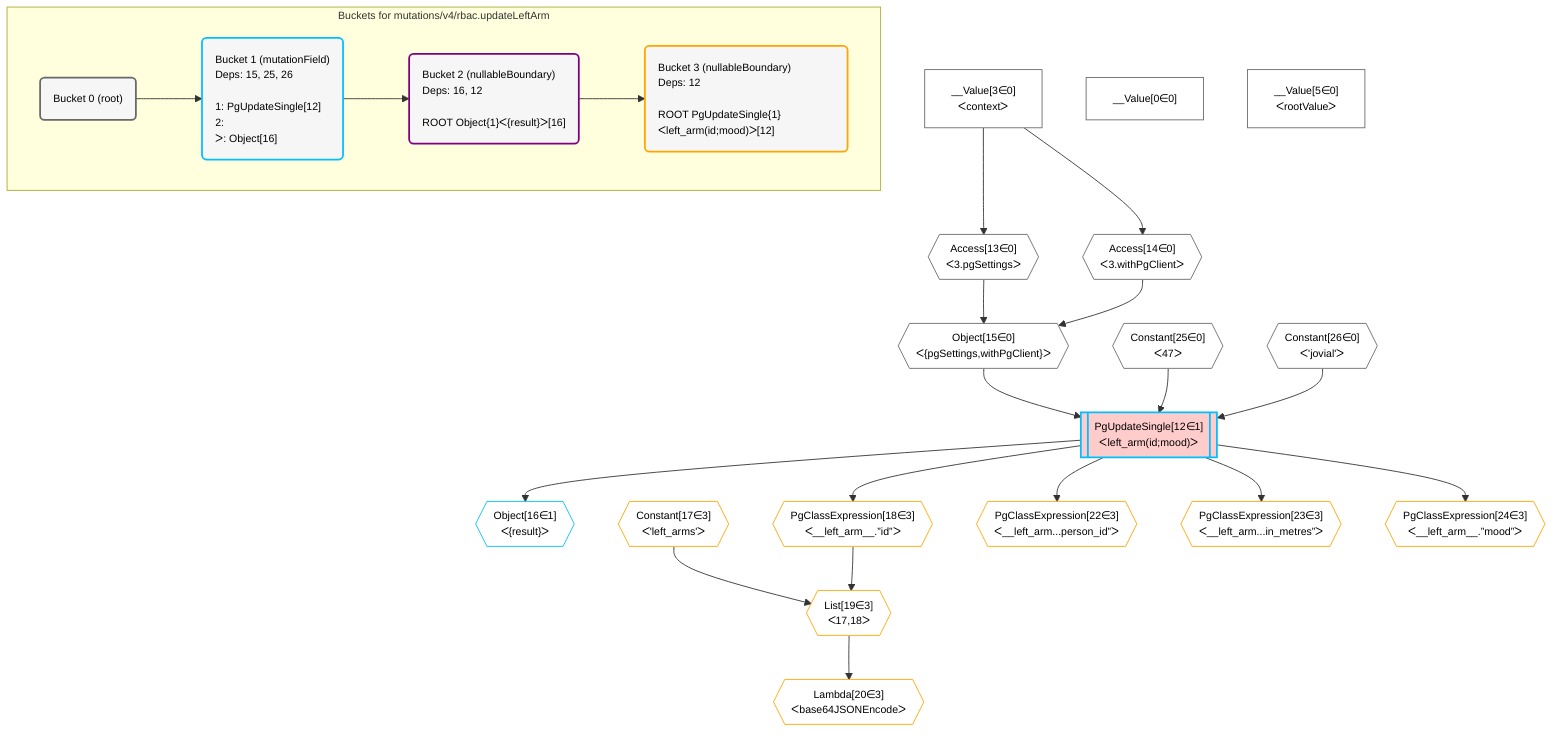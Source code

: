 %%{init: {'themeVariables': { 'fontSize': '12px'}}}%%
graph TD
    classDef path fill:#eee,stroke:#000,color:#000
    classDef plan fill:#fff,stroke-width:1px,color:#000
    classDef itemplan fill:#fff,stroke-width:2px,color:#000
    classDef unbatchedplan fill:#dff,stroke-width:1px,color:#000
    classDef sideeffectplan fill:#fcc,stroke-width:2px,color:#000
    classDef bucket fill:#f6f6f6,color:#000,stroke-width:2px,text-align:left


    %% plan dependencies
    Object15{{"Object[15∈0]<br />ᐸ{pgSettings,withPgClient}ᐳ"}}:::plan
    Access13{{"Access[13∈0]<br />ᐸ3.pgSettingsᐳ"}}:::plan
    Access14{{"Access[14∈0]<br />ᐸ3.withPgClientᐳ"}}:::plan
    Access13 & Access14 --> Object15
    __Value3["__Value[3∈0]<br />ᐸcontextᐳ"]:::plan
    __Value3 --> Access13
    __Value3 --> Access14
    __Value0["__Value[0∈0]"]:::plan
    __Value5["__Value[5∈0]<br />ᐸrootValueᐳ"]:::plan
    Constant25{{"Constant[25∈0]<br />ᐸ47ᐳ"}}:::plan
    Constant26{{"Constant[26∈0]<br />ᐸ'jovial'ᐳ"}}:::plan
    PgUpdateSingle12[["PgUpdateSingle[12∈1]<br />ᐸleft_arm(id;mood)ᐳ"]]:::sideeffectplan
    Object15 & Constant25 & Constant26 --> PgUpdateSingle12
    Object16{{"Object[16∈1]<br />ᐸ{result}ᐳ"}}:::plan
    PgUpdateSingle12 --> Object16
    List19{{"List[19∈3]<br />ᐸ17,18ᐳ"}}:::plan
    Constant17{{"Constant[17∈3]<br />ᐸ'left_arms'ᐳ"}}:::plan
    PgClassExpression18{{"PgClassExpression[18∈3]<br />ᐸ__left_arm__.”id”ᐳ"}}:::plan
    Constant17 & PgClassExpression18 --> List19
    PgUpdateSingle12 --> PgClassExpression18
    Lambda20{{"Lambda[20∈3]<br />ᐸbase64JSONEncodeᐳ"}}:::plan
    List19 --> Lambda20
    PgClassExpression22{{"PgClassExpression[22∈3]<br />ᐸ__left_arm...person_id”ᐳ"}}:::plan
    PgUpdateSingle12 --> PgClassExpression22
    PgClassExpression23{{"PgClassExpression[23∈3]<br />ᐸ__left_arm...in_metres”ᐳ"}}:::plan
    PgUpdateSingle12 --> PgClassExpression23
    PgClassExpression24{{"PgClassExpression[24∈3]<br />ᐸ__left_arm__.”mood”ᐳ"}}:::plan
    PgUpdateSingle12 --> PgClassExpression24

    %% define steps

    subgraph "Buckets for mutations/v4/rbac.updateLeftArm"
    Bucket0("Bucket 0 (root)"):::bucket
    classDef bucket0 stroke:#696969
    class Bucket0,__Value0,__Value3,__Value5,Access13,Access14,Object15,Constant25,Constant26 bucket0
    Bucket1("Bucket 1 (mutationField)<br />Deps: 15, 25, 26<br /><br />1: PgUpdateSingle[12]<br />2: <br />ᐳ: Object[16]"):::bucket
    classDef bucket1 stroke:#00bfff
    class Bucket1,PgUpdateSingle12,Object16 bucket1
    Bucket2("Bucket 2 (nullableBoundary)<br />Deps: 16, 12<br /><br />ROOT Object{1}ᐸ{result}ᐳ[16]"):::bucket
    classDef bucket2 stroke:#7f007f
    class Bucket2 bucket2
    Bucket3("Bucket 3 (nullableBoundary)<br />Deps: 12<br /><br />ROOT PgUpdateSingle{1}ᐸleft_arm(id;mood)ᐳ[12]"):::bucket
    classDef bucket3 stroke:#ffa500
    class Bucket3,Constant17,PgClassExpression18,List19,Lambda20,PgClassExpression22,PgClassExpression23,PgClassExpression24 bucket3
    Bucket0 --> Bucket1
    Bucket1 --> Bucket2
    Bucket2 --> Bucket3
    end